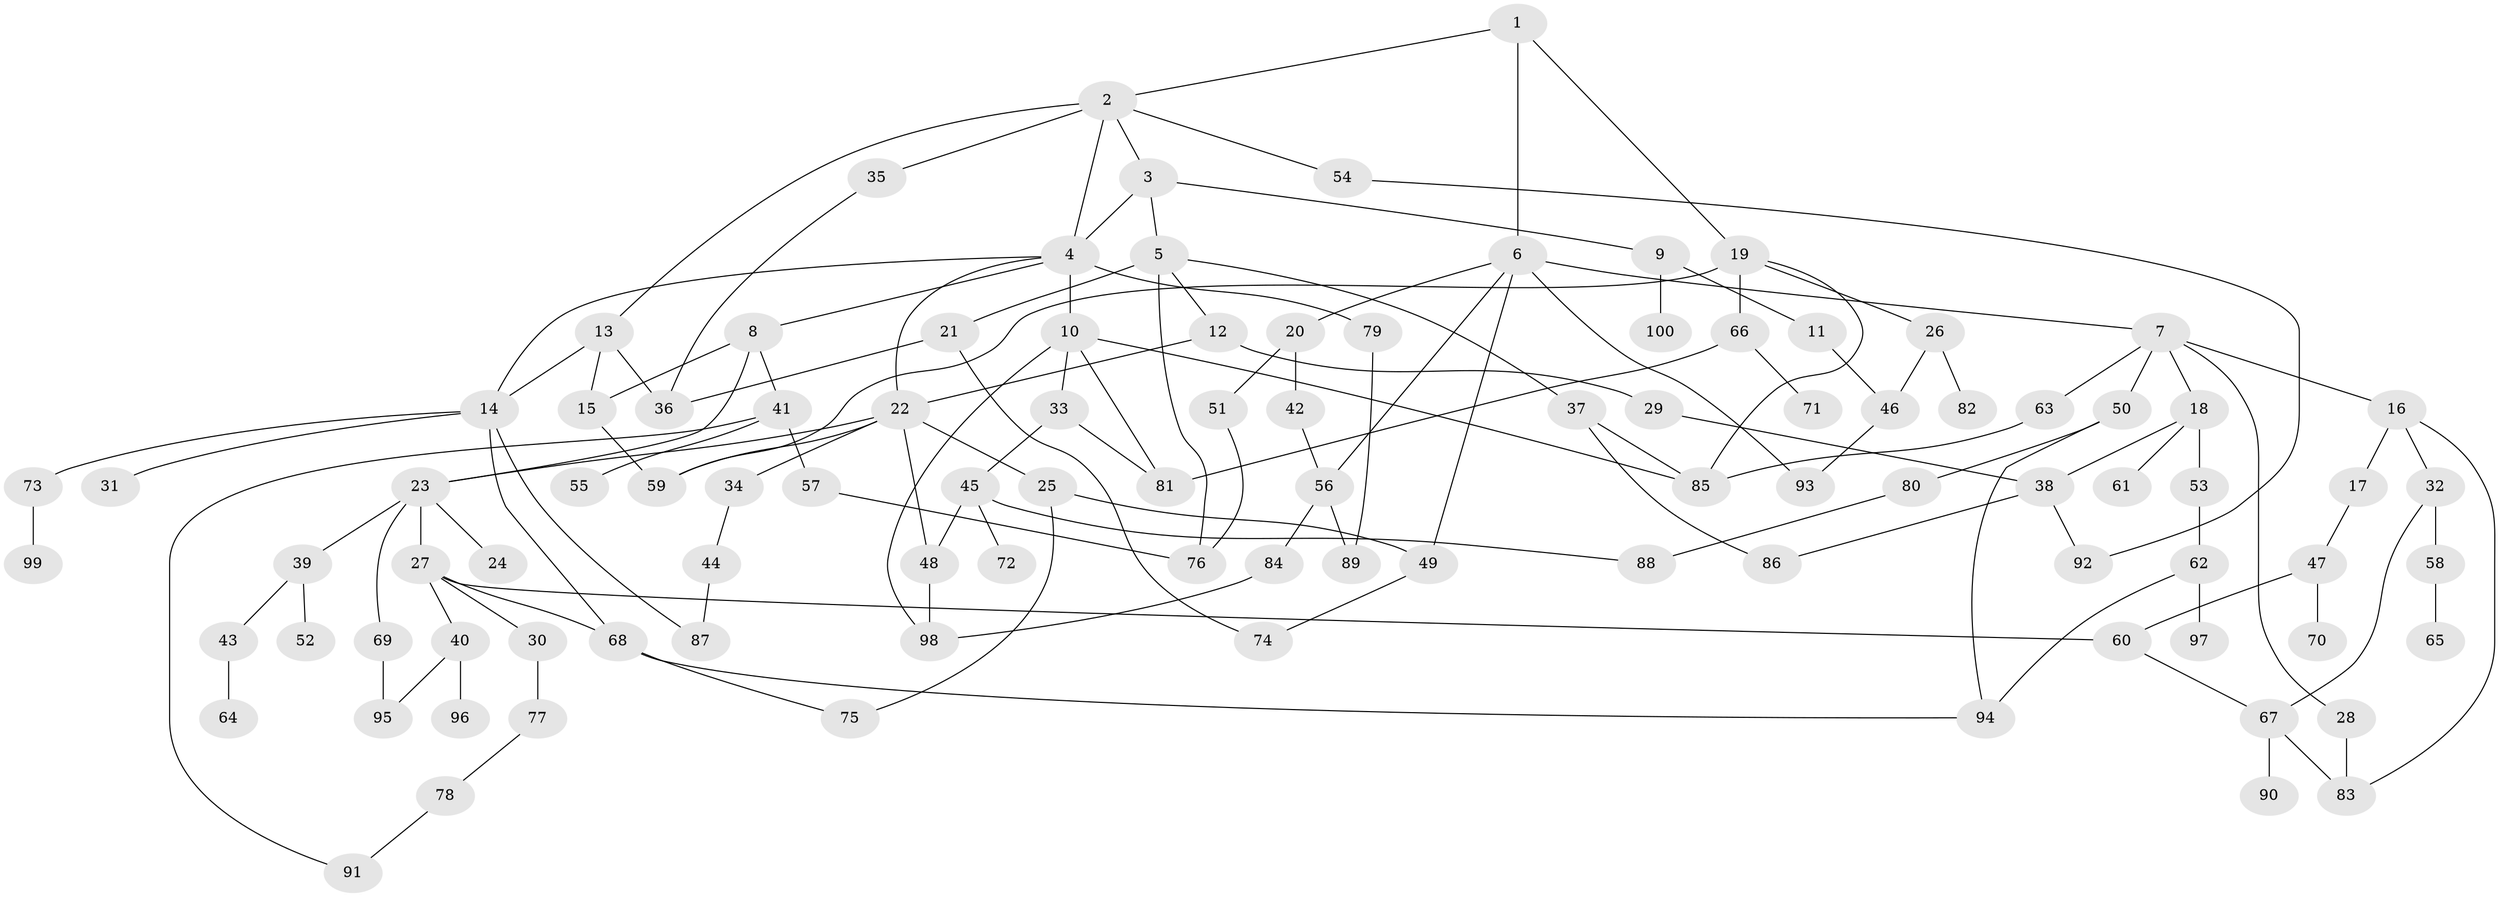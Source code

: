 // Generated by graph-tools (version 1.1) at 2025/13/03/09/25 04:13:36]
// undirected, 100 vertices, 139 edges
graph export_dot {
graph [start="1"]
  node [color=gray90,style=filled];
  1;
  2;
  3;
  4;
  5;
  6;
  7;
  8;
  9;
  10;
  11;
  12;
  13;
  14;
  15;
  16;
  17;
  18;
  19;
  20;
  21;
  22;
  23;
  24;
  25;
  26;
  27;
  28;
  29;
  30;
  31;
  32;
  33;
  34;
  35;
  36;
  37;
  38;
  39;
  40;
  41;
  42;
  43;
  44;
  45;
  46;
  47;
  48;
  49;
  50;
  51;
  52;
  53;
  54;
  55;
  56;
  57;
  58;
  59;
  60;
  61;
  62;
  63;
  64;
  65;
  66;
  67;
  68;
  69;
  70;
  71;
  72;
  73;
  74;
  75;
  76;
  77;
  78;
  79;
  80;
  81;
  82;
  83;
  84;
  85;
  86;
  87;
  88;
  89;
  90;
  91;
  92;
  93;
  94;
  95;
  96;
  97;
  98;
  99;
  100;
  1 -- 2;
  1 -- 6;
  1 -- 19;
  2 -- 3;
  2 -- 13;
  2 -- 35;
  2 -- 54;
  2 -- 4;
  3 -- 4;
  3 -- 5;
  3 -- 9;
  4 -- 8;
  4 -- 10;
  4 -- 79;
  4 -- 22;
  4 -- 14;
  5 -- 12;
  5 -- 21;
  5 -- 37;
  5 -- 76;
  6 -- 7;
  6 -- 20;
  6 -- 93;
  6 -- 49;
  6 -- 56;
  7 -- 16;
  7 -- 18;
  7 -- 28;
  7 -- 50;
  7 -- 63;
  8 -- 15;
  8 -- 41;
  8 -- 23;
  9 -- 11;
  9 -- 100;
  10 -- 33;
  10 -- 98;
  10 -- 85;
  10 -- 81;
  11 -- 46;
  12 -- 22;
  12 -- 29;
  13 -- 14;
  13 -- 15;
  13 -- 36;
  14 -- 31;
  14 -- 73;
  14 -- 68;
  14 -- 87;
  15 -- 59;
  16 -- 17;
  16 -- 32;
  16 -- 83;
  17 -- 47;
  18 -- 53;
  18 -- 61;
  18 -- 38;
  19 -- 26;
  19 -- 66;
  19 -- 85;
  19 -- 59;
  20 -- 42;
  20 -- 51;
  21 -- 36;
  21 -- 74;
  22 -- 23;
  22 -- 25;
  22 -- 34;
  22 -- 48;
  22 -- 59;
  23 -- 24;
  23 -- 27;
  23 -- 39;
  23 -- 69;
  25 -- 49;
  25 -- 75;
  26 -- 82;
  26 -- 46;
  27 -- 30;
  27 -- 40;
  27 -- 68;
  27 -- 60;
  28 -- 83;
  29 -- 38;
  30 -- 77;
  32 -- 58;
  32 -- 67;
  33 -- 45;
  33 -- 81;
  34 -- 44;
  35 -- 36;
  37 -- 85;
  37 -- 86;
  38 -- 86;
  38 -- 92;
  39 -- 43;
  39 -- 52;
  40 -- 95;
  40 -- 96;
  41 -- 55;
  41 -- 57;
  41 -- 91;
  42 -- 56;
  43 -- 64;
  44 -- 87;
  45 -- 48;
  45 -- 72;
  45 -- 88;
  46 -- 93;
  47 -- 60;
  47 -- 70;
  48 -- 98;
  49 -- 74;
  50 -- 80;
  50 -- 94;
  51 -- 76;
  53 -- 62;
  54 -- 92;
  56 -- 84;
  56 -- 89;
  57 -- 76;
  58 -- 65;
  60 -- 67;
  62 -- 97;
  62 -- 94;
  63 -- 85;
  66 -- 71;
  66 -- 81;
  67 -- 83;
  67 -- 90;
  68 -- 94;
  68 -- 75;
  69 -- 95;
  73 -- 99;
  77 -- 78;
  78 -- 91;
  79 -- 89;
  80 -- 88;
  84 -- 98;
}
